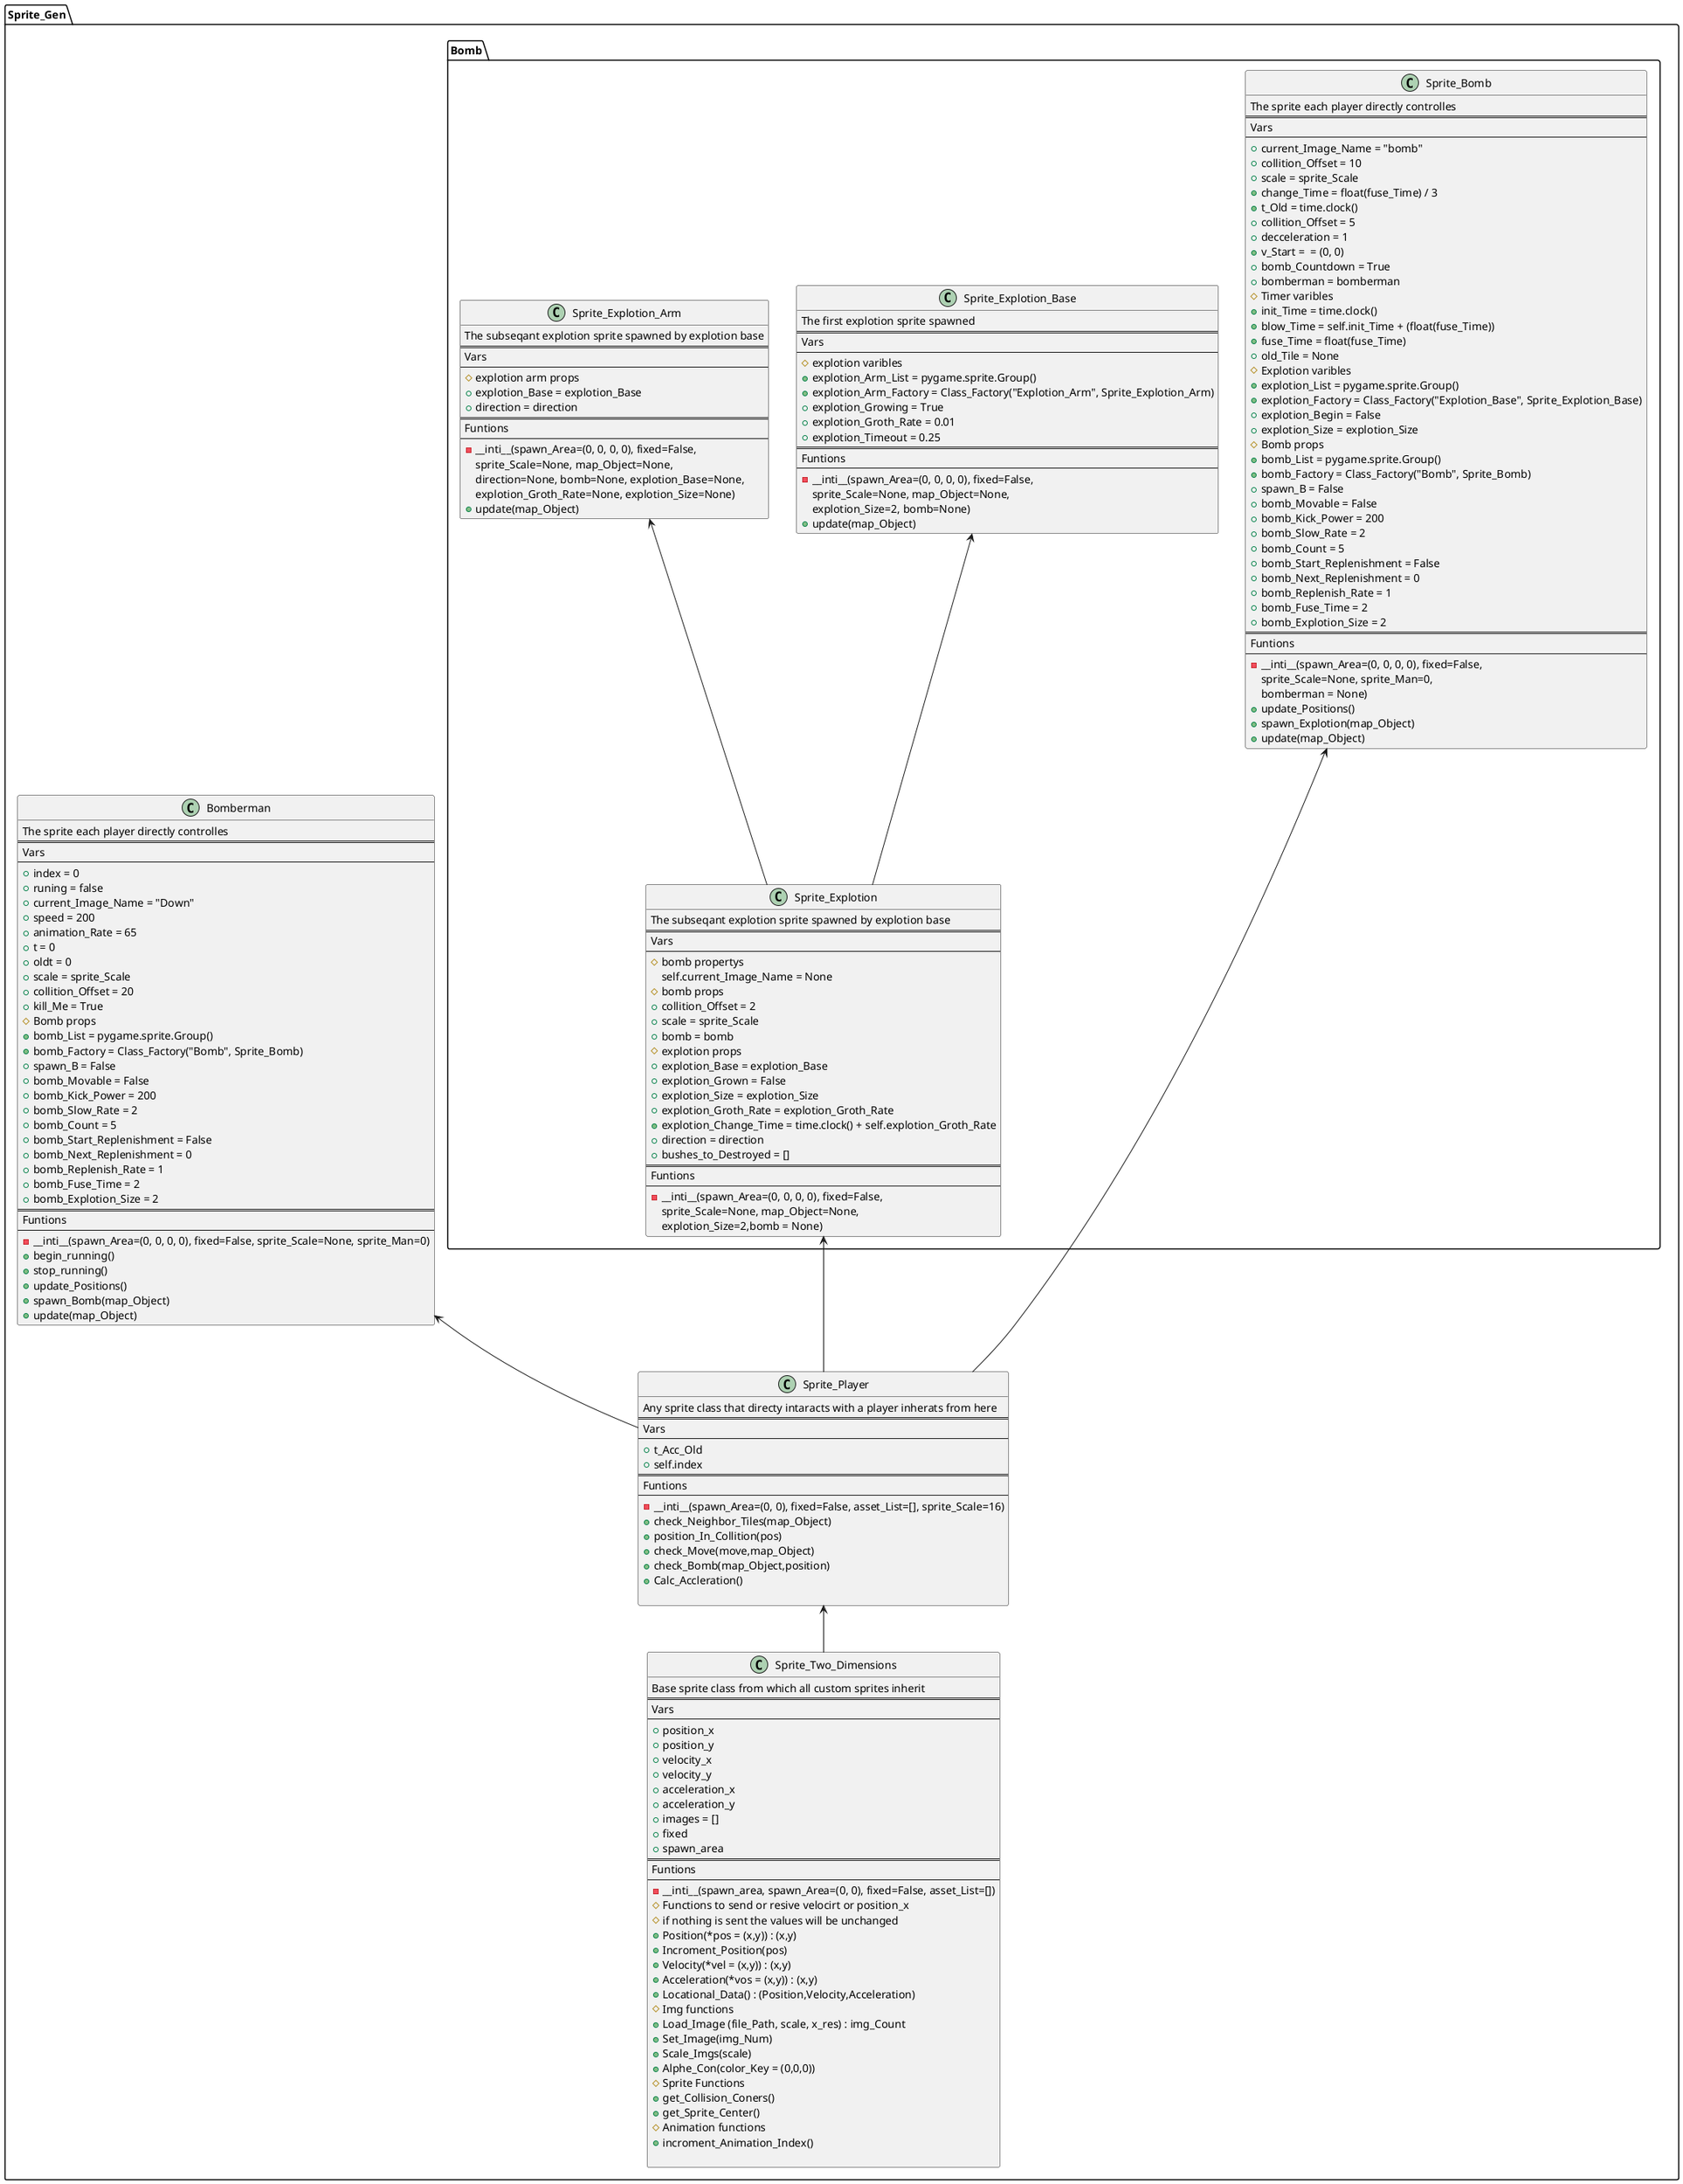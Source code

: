 simple UML example
used PlantUML can info can be found at the following link:
http://plantuml.com/class-diagram

@startuml

package Sprite_Gen{
  class Sprite_Two_Dimensions {
    Base sprite class from which all custom sprites inherit
    ==
    Vars
    --
    + position_x
    + position_y
    + velocity_x
    + velocity_y
    + acceleration_x
    + acceleration_y
    + images = []
    + fixed
    + spawn_area
    ==
    Funtions
    --
    - __inti__(spawn_area, spawn_Area=(0, 0), fixed=False, asset_List=[])
    # Functions to send or resive velocirt or position_x
    # if nothing is sent the values will be unchanged
    + Position(*pos = (x,y)) : (x,y)
    + Incroment_Position(pos)
    + Velocity(*vel = (x,y)) : (x,y)
    + Acceleration(*vos = (x,y)) : (x,y)
    + Locational_Data() : (Position,Velocity,Acceleration)
    #Img functions
    + Load_Image (file_Path, scale, x_res) : img_Count
    + Set_Image(img_Num)
    + Scale_Imgs(scale)
    + Alphe_Con(color_Key = (0,0,0))
    #Sprite Functions
    + get_Collision_Coners()
    + get_Sprite_Center()
    #Animation functions
    + incroment_Animation_Index()

  }

  class Sprite_Player {
    Any sprite class that directy intaracts with a player inherats from here
    ==
    Vars
    --
    + t_Acc_Old
    + self.index
    ==
    Funtions
    --
    - __inti__(spawn_Area=(0, 0), fixed=False, asset_List=[], sprite_Scale=16)
    + check_Neighbor_Tiles(map_Object)
    + position_In_Collition(pos)
    + check_Move(move,map_Object)
    + check_Bomb(map_Object,position)
    + Calc_Accleration()

  }

  class Bomberman {
    The sprite each player directly controlles
    ==
    Vars
    --
    + index = 0
    + runing = false
    + current_Image_Name = "Down"
    + speed = 200
    + animation_Rate = 65
    + t = 0
    + oldt = 0
    + scale = sprite_Scale
    + collition_Offset = 20
    + kill_Me = True
    #Bomb props
    + bomb_List = pygame.sprite.Group()
    + bomb_Factory = Class_Factory("Bomb", Sprite_Bomb)
    + spawn_B = False
    + bomb_Movable = False
    + bomb_Kick_Power = 200
    + bomb_Slow_Rate = 2
    + bomb_Count = 5
    + bomb_Start_Replenishment = False
    + bomb_Next_Replenishment = 0
    + bomb_Replenish_Rate = 1
    + bomb_Fuse_Time = 2
    + bomb_Explotion_Size = 2
    ==
    Funtions
    --
    - __inti__(spawn_Area=(0, 0, 0, 0), fixed=False, sprite_Scale=None, sprite_Man=0)
    + begin_running()
    + stop_running()
    + update_Positions()
    + spawn_Bomb(map_Object)
    + update(map_Object)
  }
  package Bomb{
    class Sprite_Bomb {
      The sprite each player directly controlles
      ==
      Vars
      --
      + current_Image_Name = "bomb"
      + collition_Offset = 10
      + scale = sprite_Scale
      + change_Time = float(fuse_Time) / 3
      + t_Old = time.clock()
      + collition_Offset = 5
      + decceleration = 1
      + v_Start =  = (0, 0)
      + bomb_Countdown = True
      + bomberman = bomberman
      #Timer varibles
      + init_Time = time.clock()
      + blow_Time = self.init_Time + (float(fuse_Time))
      + fuse_Time = float(fuse_Time)
      + old_Tile = None
      #Explotion varibles
      + explotion_List = pygame.sprite.Group()
      + explotion_Factory = Class_Factory("Explotion_Base", Sprite_Explotion_Base)
      + explotion_Begin = False
      + explotion_Size = explotion_Size
      #Bomb props
      + bomb_List = pygame.sprite.Group()
      + bomb_Factory = Class_Factory("Bomb", Sprite_Bomb)
      + spawn_B = False
      + bomb_Movable = False
      + bomb_Kick_Power = 200
      + bomb_Slow_Rate = 2
      + bomb_Count = 5
      + bomb_Start_Replenishment = False
      + bomb_Next_Replenishment = 0
      + bomb_Replenish_Rate = 1
      + bomb_Fuse_Time = 2
      + bomb_Explotion_Size = 2
      ==
      Funtions
      --
      - __inti__(spawn_Area=(0, 0, 0, 0), fixed=False,
                  sprite_Scale=None, sprite_Man=0,
                    bomberman = None)
      + update_Positions()
      + spawn_Explotion(map_Object)
      + update(map_Object)
    }

    class Sprite_Explotion_Base {
      The first explotion sprite spawned
      ==
      Vars
      --
      # explotion varibles
      + explotion_Arm_List = pygame.sprite.Group()
      + explotion_Arm_Factory = Class_Factory("Explotion_Arm", Sprite_Explotion_Arm)
      + explotion_Growing = True
      + explotion_Groth_Rate = 0.01
      + explotion_Timeout = 0.25
      ==
      Funtions
      --
      - __inti__(spawn_Area=(0, 0, 0, 0), fixed=False,
                  sprite_Scale=None, map_Object=None,
                    explotion_Size=2, bomb=None)
      + update(map_Object)
    }

    class Sprite_Explotion_Arm {
      The subseqant explotion sprite spawned by explotion base
      ==
      Vars
      --
      # explotion arm props
      + explotion_Base = explotion_Base
      + direction = direction
      ==
      Funtions
      --
      - __inti__(spawn_Area=(0, 0, 0, 0), fixed=False,
                  sprite_Scale=None, map_Object=None,
                    direction=None, bomb=None, explotion_Base=None,
                      explotion_Groth_Rate=None, explotion_Size=None)
      + update(map_Object)
    }

    class Sprite_Explotion{
      The subseqant explotion sprite spawned by explotion base
      ==
      Vars
      --
      # bomb propertys
      self.current_Image_Name = None
      # bomb props
      + collition_Offset = 2
      + scale = sprite_Scale
      + bomb = bomb
      # explotion props
      + explotion_Base = explotion_Base
      + explotion_Grown = False
      + explotion_Size = explotion_Size
      + explotion_Groth_Rate = explotion_Groth_Rate
      + explotion_Change_Time = time.clock() + self.explotion_Groth_Rate
      + direction = direction
      + bushes_to_Destroyed = []
      ==
      Funtions
      --
      - __inti__(spawn_Area=(0, 0, 0, 0), fixed=False,
                  sprite_Scale=None, map_Object=None,
                    explotion_Size=2,bomb = None)
    }
  }

  Sprite_Player <-down- Sprite_Two_Dimensions
  Bomberman <-down- Sprite_Player
  Sprite_Bomb <-down- Sprite_Player
  Sprite_Explotion <-down- Sprite_Player
  Sprite_Explotion_Base <-down- Sprite_Explotion
  Sprite_Explotion_Arm <-down- Sprite_Explotion
}
@enduml
